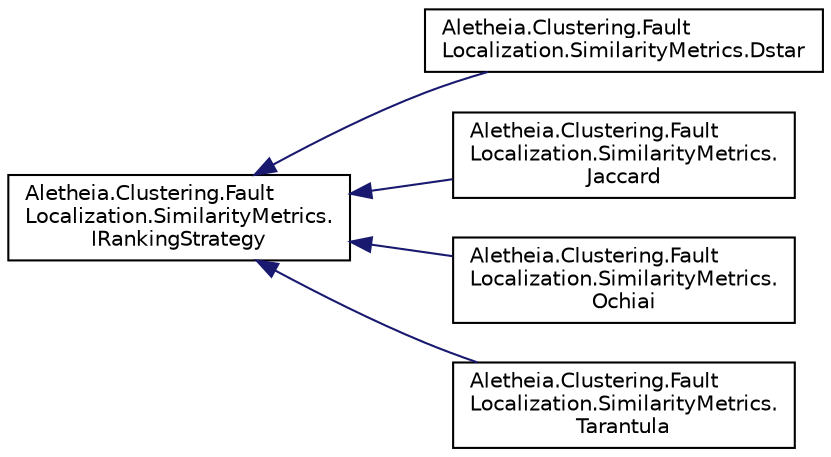 digraph "Graphical Class Hierarchy"
{
  edge [fontname="Helvetica",fontsize="10",labelfontname="Helvetica",labelfontsize="10"];
  node [fontname="Helvetica",fontsize="10",shape=record];
  rankdir="LR";
  Node0 [label="Aletheia.Clustering.Fault\lLocalization.SimilarityMetrics.\lIRankingStrategy",height=0.2,width=0.4,color="black", fillcolor="white", style="filled",URL="$interface_aletheia_1_1_clustering_1_1_fault_localization_1_1_similarity_metrics_1_1_i_ranking_strategy.html"];
  Node0 -> Node1 [dir="back",color="midnightblue",fontsize="10",style="solid",fontname="Helvetica"];
  Node1 [label="Aletheia.Clustering.Fault\lLocalization.SimilarityMetrics.Dstar",height=0.2,width=0.4,color="black", fillcolor="white", style="filled",URL="$class_aletheia_1_1_clustering_1_1_fault_localization_1_1_similarity_metrics_1_1_dstar.html"];
  Node0 -> Node2 [dir="back",color="midnightblue",fontsize="10",style="solid",fontname="Helvetica"];
  Node2 [label="Aletheia.Clustering.Fault\lLocalization.SimilarityMetrics.\lJaccard",height=0.2,width=0.4,color="black", fillcolor="white", style="filled",URL="$class_aletheia_1_1_clustering_1_1_fault_localization_1_1_similarity_metrics_1_1_jaccard.html"];
  Node0 -> Node3 [dir="back",color="midnightblue",fontsize="10",style="solid",fontname="Helvetica"];
  Node3 [label="Aletheia.Clustering.Fault\lLocalization.SimilarityMetrics.\lOchiai",height=0.2,width=0.4,color="black", fillcolor="white", style="filled",URL="$class_aletheia_1_1_clustering_1_1_fault_localization_1_1_similarity_metrics_1_1_ochiai.html"];
  Node0 -> Node4 [dir="back",color="midnightblue",fontsize="10",style="solid",fontname="Helvetica"];
  Node4 [label="Aletheia.Clustering.Fault\lLocalization.SimilarityMetrics.\lTarantula",height=0.2,width=0.4,color="black", fillcolor="white", style="filled",URL="$class_aletheia_1_1_clustering_1_1_fault_localization_1_1_similarity_metrics_1_1_tarantula.html"];
}
